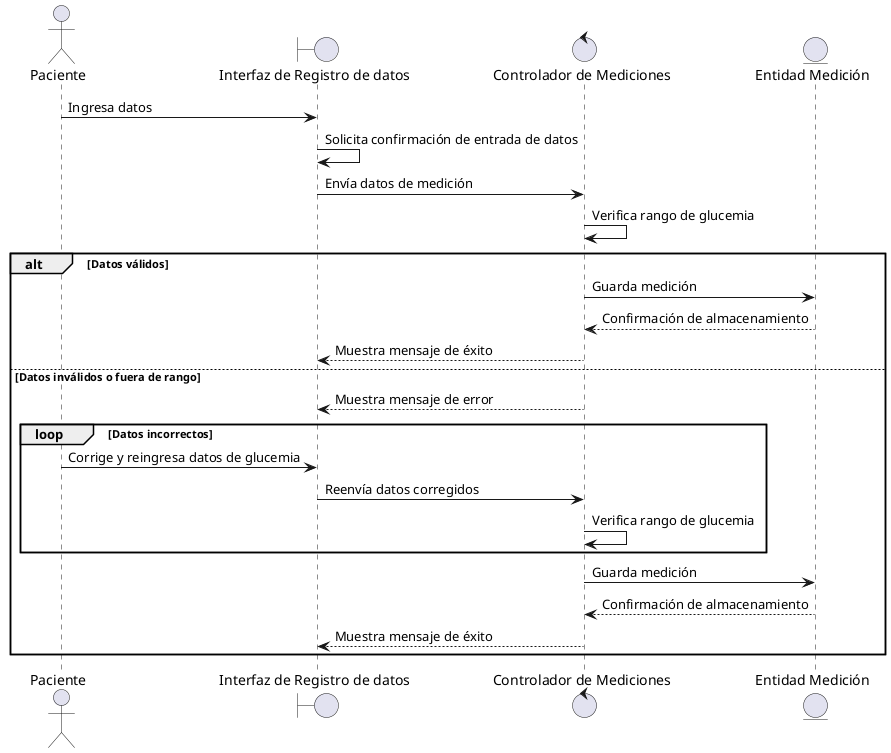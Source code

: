 @startuml
actor Paciente as p
boundary "Interfaz de Registro de datos" as fg
control "Controlador de Mediciones" as cg
entity "Entidad Medición" as rg

p -> fg : Ingresa datos
fg -> fg : Solicita confirmación de entrada de datos
fg -> cg : Envía datos de medición
cg -> cg : Verifica rango de glucemia

alt Datos válidos
    cg -> rg : Guarda medición
    rg --> cg : Confirmación de almacenamiento
    cg --> fg : Muestra mensaje de éxito
else Datos inválidos o fuera de rango
    cg --> fg : Muestra mensaje de error
    loop Datos incorrectos
        p -> fg : Corrige y reingresa datos de glucemia
        fg -> cg : Reenvía datos corregidos
        cg -> cg : Verifica rango de glucemia
    end
    cg -> rg : Guarda medición
    rg --> cg : Confirmación de almacenamiento
    cg --> fg : Muestra mensaje de éxito
end
@enduml